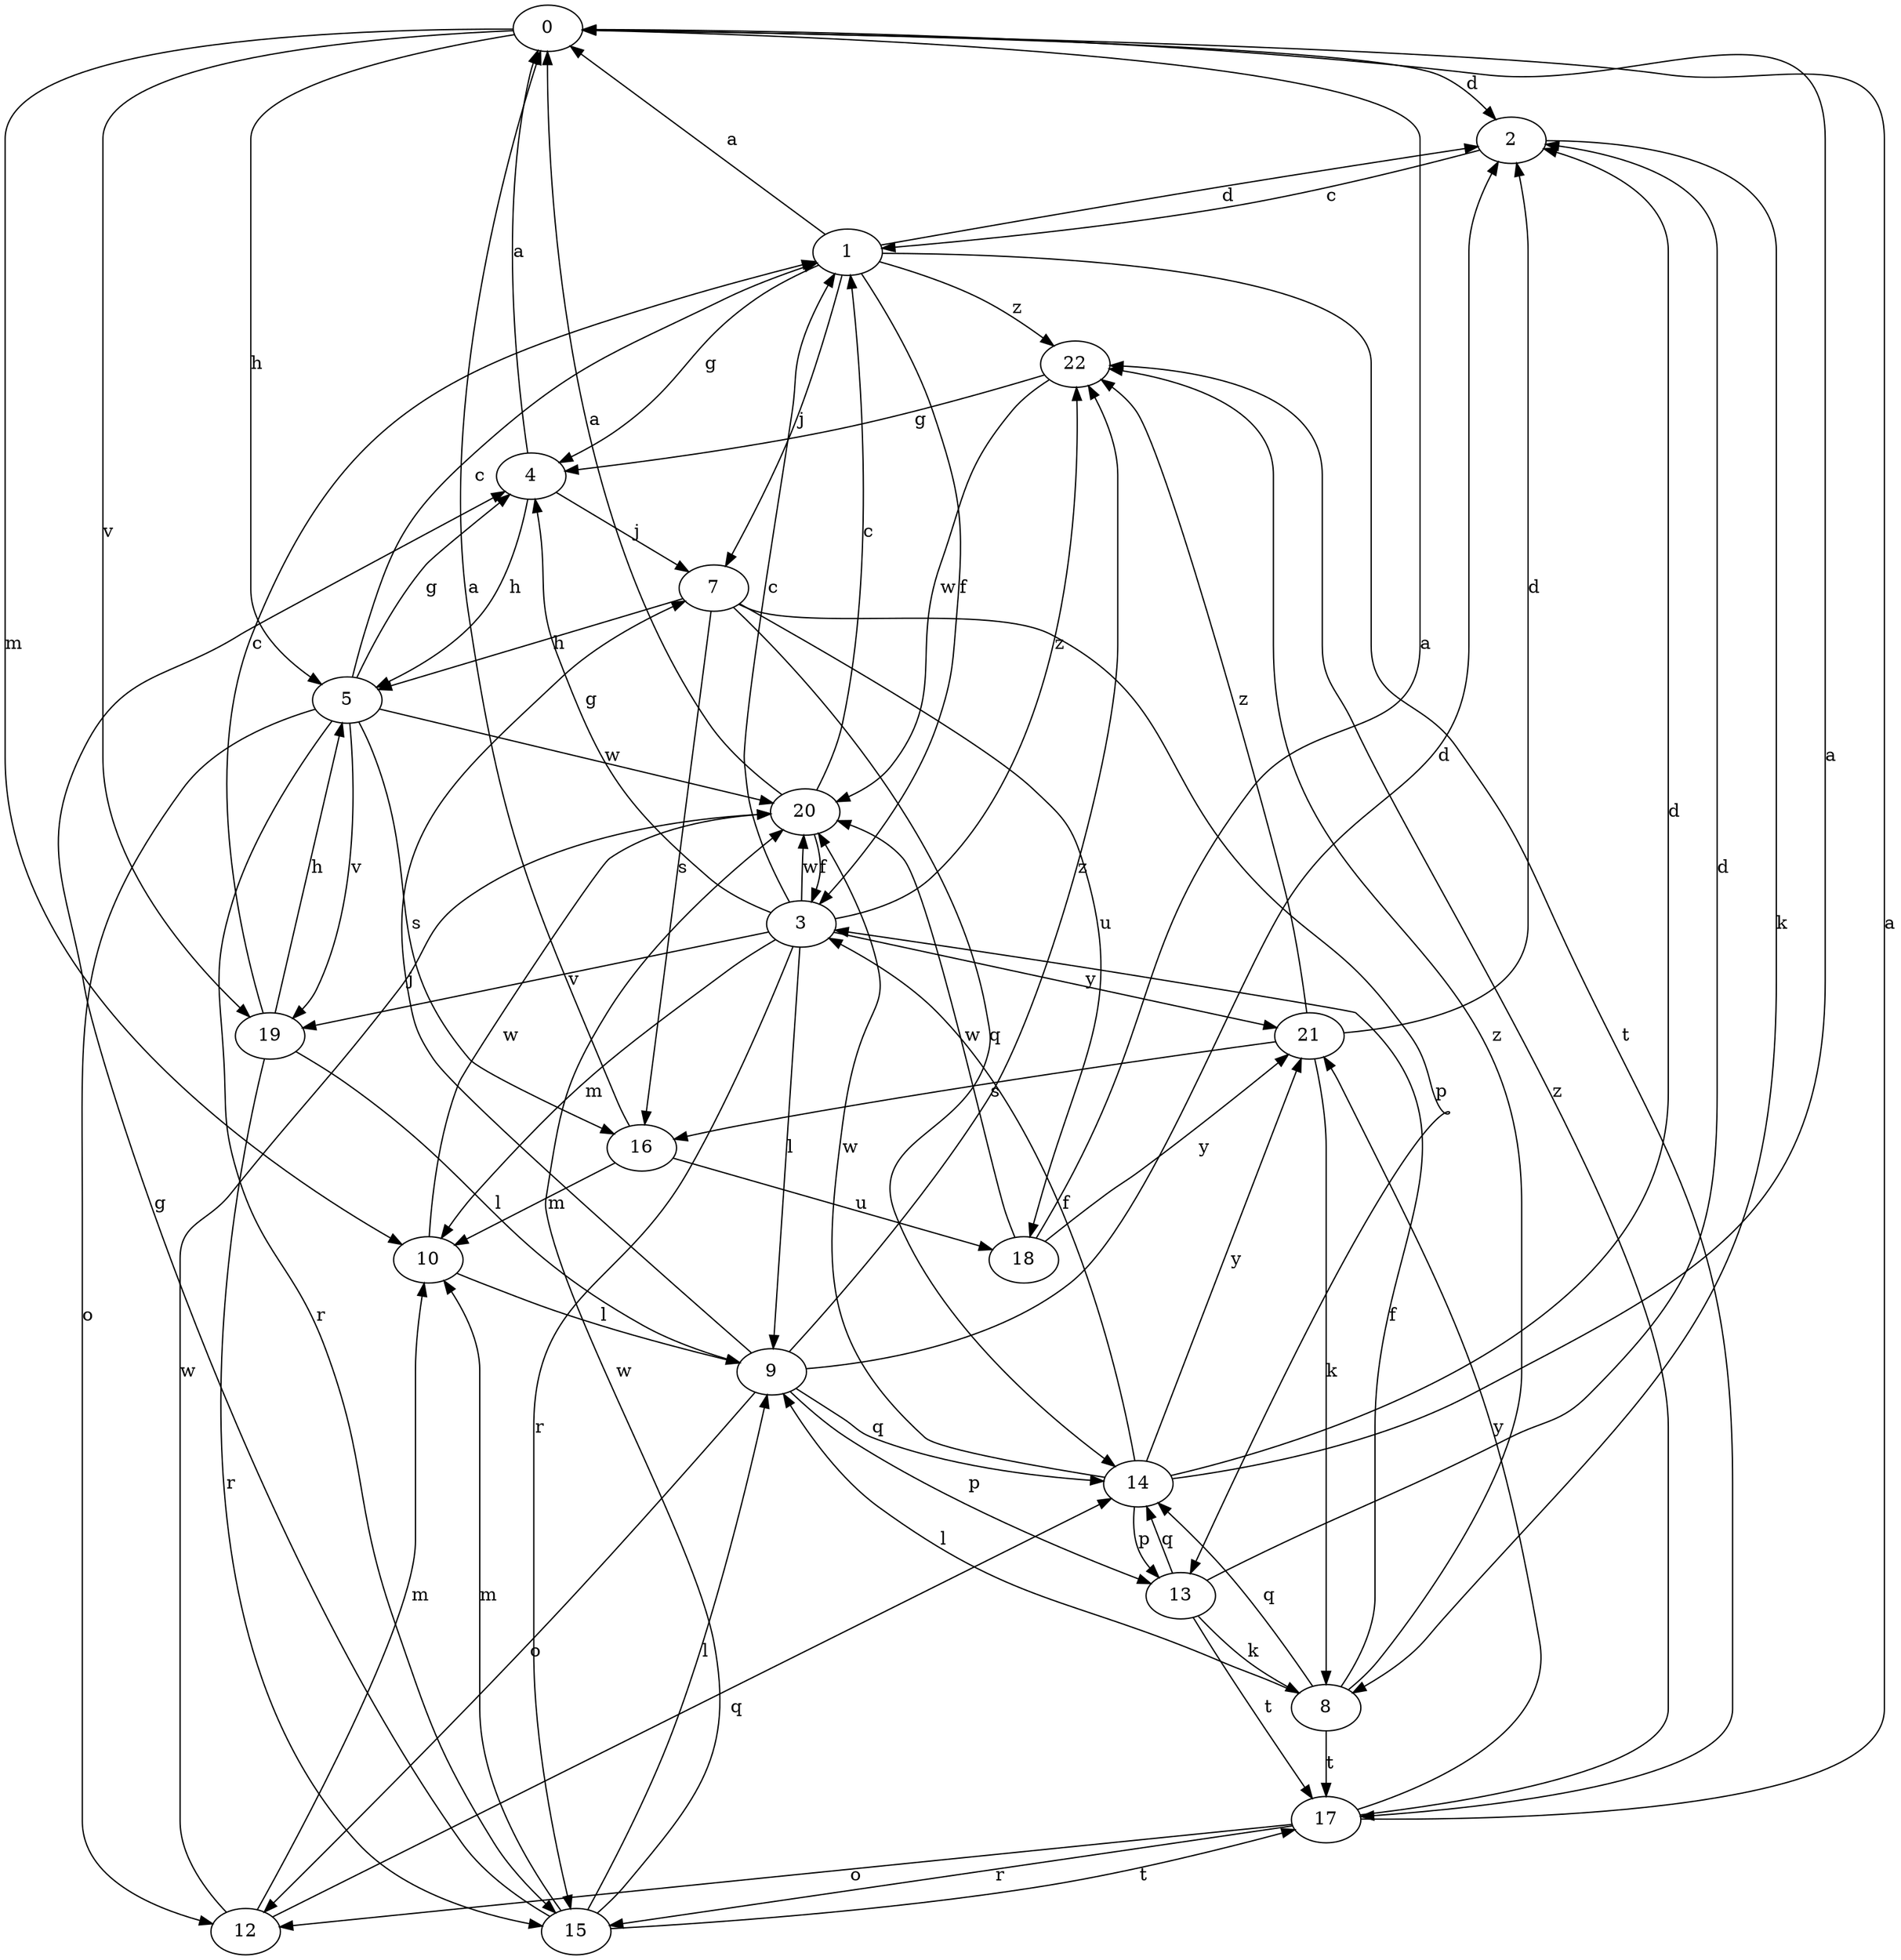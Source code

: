 strict digraph  {
0;
1;
2;
3;
4;
5;
7;
8;
9;
10;
12;
13;
14;
15;
16;
17;
18;
19;
20;
21;
22;
0 -> 2  [label=d];
0 -> 5  [label=h];
0 -> 10  [label=m];
0 -> 19  [label=v];
1 -> 0  [label=a];
1 -> 2  [label=d];
1 -> 3  [label=f];
1 -> 4  [label=g];
1 -> 7  [label=j];
1 -> 17  [label=t];
1 -> 22  [label=z];
2 -> 1  [label=c];
2 -> 8  [label=k];
3 -> 1  [label=c];
3 -> 4  [label=g];
3 -> 9  [label=l];
3 -> 10  [label=m];
3 -> 15  [label=r];
3 -> 19  [label=v];
3 -> 20  [label=w];
3 -> 21  [label=y];
3 -> 22  [label=z];
4 -> 0  [label=a];
4 -> 5  [label=h];
4 -> 7  [label=j];
5 -> 1  [label=c];
5 -> 4  [label=g];
5 -> 12  [label=o];
5 -> 15  [label=r];
5 -> 16  [label=s];
5 -> 19  [label=v];
5 -> 20  [label=w];
7 -> 5  [label=h];
7 -> 13  [label=p];
7 -> 14  [label=q];
7 -> 16  [label=s];
7 -> 18  [label=u];
8 -> 3  [label=f];
8 -> 9  [label=l];
8 -> 14  [label=q];
8 -> 17  [label=t];
8 -> 22  [label=z];
9 -> 2  [label=d];
9 -> 7  [label=j];
9 -> 12  [label=o];
9 -> 13  [label=p];
9 -> 14  [label=q];
9 -> 22  [label=z];
10 -> 9  [label=l];
10 -> 20  [label=w];
12 -> 10  [label=m];
12 -> 14  [label=q];
12 -> 20  [label=w];
13 -> 2  [label=d];
13 -> 8  [label=k];
13 -> 14  [label=q];
13 -> 17  [label=t];
14 -> 0  [label=a];
14 -> 2  [label=d];
14 -> 3  [label=f];
14 -> 13  [label=p];
14 -> 20  [label=w];
14 -> 21  [label=y];
15 -> 4  [label=g];
15 -> 9  [label=l];
15 -> 10  [label=m];
15 -> 17  [label=t];
15 -> 20  [label=w];
16 -> 0  [label=a];
16 -> 10  [label=m];
16 -> 18  [label=u];
17 -> 0  [label=a];
17 -> 12  [label=o];
17 -> 15  [label=r];
17 -> 21  [label=y];
17 -> 22  [label=z];
18 -> 0  [label=a];
18 -> 20  [label=w];
18 -> 21  [label=y];
19 -> 1  [label=c];
19 -> 5  [label=h];
19 -> 9  [label=l];
19 -> 15  [label=r];
20 -> 0  [label=a];
20 -> 1  [label=c];
20 -> 3  [label=f];
21 -> 2  [label=d];
21 -> 8  [label=k];
21 -> 16  [label=s];
21 -> 22  [label=z];
22 -> 4  [label=g];
22 -> 20  [label=w];
}
